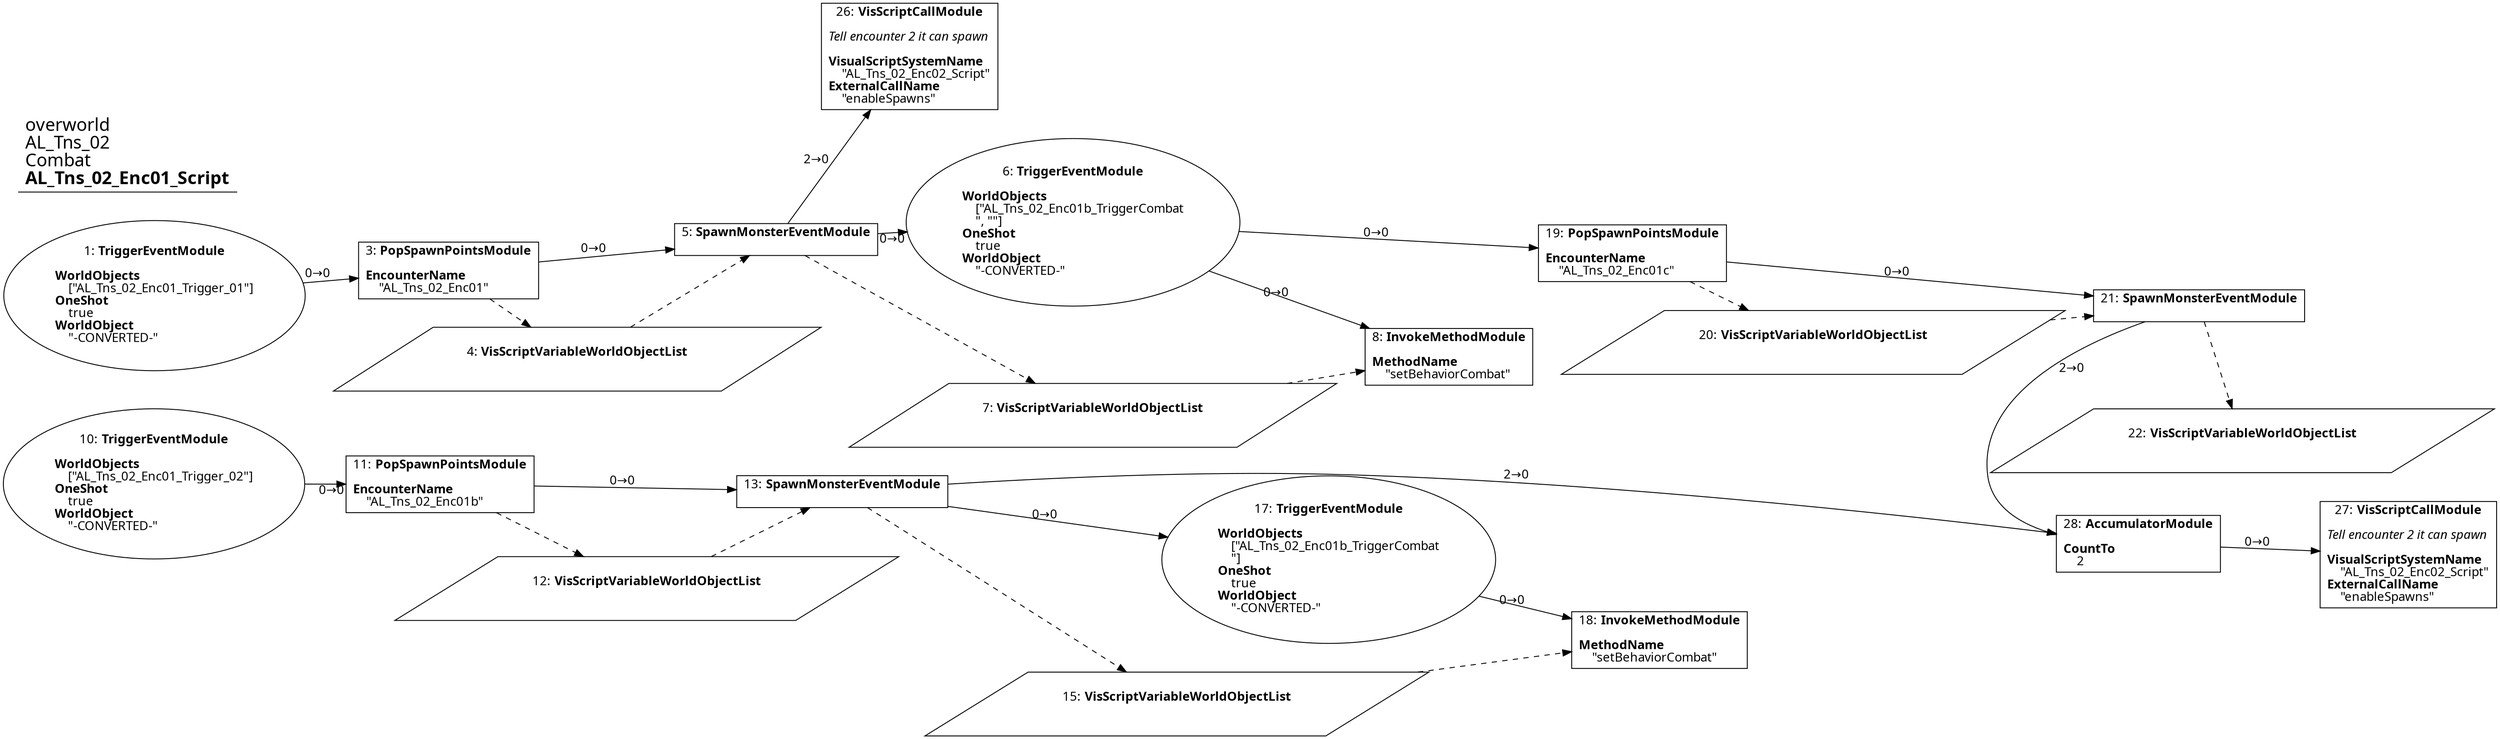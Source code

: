 digraph {
    layout = fdp;
    overlap = prism;
    sep = "+16";
    splines = spline;

    node [ shape = box ];

    graph [ fontname = "Segoe UI" ];
    node [ fontname = "Segoe UI" ];
    edge [ fontname = "Segoe UI" ];

    1 [ label = <1: <b>TriggerEventModule</b><br/><br/><b>WorldObjects</b><br align="left"/>    [&quot;AL_Tns_02_Enc01_Trigger_01&quot;]<br align="left"/><b>OneShot</b><br align="left"/>    true<br align="left"/><b>WorldObject</b><br align="left"/>    &quot;-CONVERTED-&quot;<br align="left"/>> ];
    1 [ shape = oval ]
    1 [ pos = "0.08800001,-0.11000001!" ];
    1 -> 3 [ label = "0→0" ];

    3 [ label = <3: <b>PopSpawnPointsModule</b><br/><br/><b>EncounterName</b><br align="left"/>    &quot;AL_Tns_02_Enc01&quot;<br align="left"/>> ];
    3 [ pos = "0.33900002,-0.11100001!" ];
    3 -> 5 [ label = "0→0" ];
    3 -> 4 [ style = dashed ];

    4 [ label = <4: <b>VisScriptVariableWorldObjectList</b><br/><br/>> ];
    4 [ shape = parallelogram ]
    4 [ pos = "0.582,-0.20700002!" ];

    5 [ label = <5: <b>SpawnMonsterEventModule</b><br/><br/>> ];
    5 [ pos = "0.83300006,-0.11000001!" ];
    5 -> 6 [ label = "0→0" ];
    5 -> 26 [ label = "2→0" ];
    4 -> 5 [ style = dashed ];
    5 -> 7 [ style = dashed ];

    6 [ label = <6: <b>TriggerEventModule</b><br/><br/><b>WorldObjects</b><br align="left"/>    [&quot;AL_Tns_02_Enc01b_TriggerCombat<br align="left"/>    &quot;, &quot;&quot;]<br align="left"/><b>OneShot</b><br align="left"/>    true<br align="left"/><b>WorldObject</b><br align="left"/>    &quot;-CONVERTED-&quot;<br align="left"/>> ];
    6 [ shape = oval ]
    6 [ pos = "1.3010001,-0.11000001!" ];
    6 -> 8 [ label = "0→0" ];
    6 -> 19 [ label = "0→0" ];

    7 [ label = <7: <b>VisScriptVariableWorldObjectList</b><br/><br/>> ];
    7 [ shape = parallelogram ]
    7 [ pos = "1.102,-0.27600002!" ];

    8 [ label = <8: <b>InvokeMethodModule</b><br/><br/><b>MethodName</b><br align="left"/>    &quot;setBehaviorCombat&quot;<br align="left"/>> ];
    8 [ pos = "1.5740001,-0.179!" ];
    7 -> 8 [ style = dashed ];

    10 [ label = <10: <b>TriggerEventModule</b><br/><br/><b>WorldObjects</b><br align="left"/>    [&quot;AL_Tns_02_Enc01_Trigger_02&quot;]<br align="left"/><b>OneShot</b><br align="left"/>    true<br align="left"/><b>WorldObject</b><br align="left"/>    &quot;-CONVERTED-&quot;<br align="left"/>> ];
    10 [ shape = oval ]
    10 [ pos = "0.078,-0.41700003!" ];
    10 -> 11 [ label = "0→0" ];

    11 [ label = <11: <b>PopSpawnPointsModule</b><br/><br/><b>EncounterName</b><br align="left"/>    &quot;AL_Tns_02_Enc01b&quot;<br align="left"/>> ];
    11 [ pos = "0.32500002,-0.418!" ];
    11 -> 13 [ label = "0→0" ];
    11 -> 12 [ style = dashed ];

    12 [ label = <12: <b>VisScriptVariableWorldObjectList</b><br/><br/>> ];
    12 [ shape = parallelogram ]
    12 [ pos = "0.555,-0.514!" ];

    13 [ label = <13: <b>SpawnMonsterEventModule</b><br/><br/>> ];
    13 [ pos = "0.80600005,-0.416!" ];
    13 -> 17 [ label = "0→0" ];
    13 -> 28 [ label = "2→0" ];
    12 -> 13 [ style = dashed ];
    13 -> 15 [ style = dashed ];

    15 [ label = <15: <b>VisScriptVariableWorldObjectList</b><br/><br/>> ];
    15 [ shape = parallelogram ]
    15 [ pos = "1.075,-0.583!" ];

    17 [ label = <17: <b>TriggerEventModule</b><br/><br/><b>WorldObjects</b><br align="left"/>    [&quot;AL_Tns_02_Enc01b_TriggerCombat<br align="left"/>    &quot;]<br align="left"/><b>OneShot</b><br align="left"/>    true<br align="left"/><b>WorldObject</b><br align="left"/>    &quot;-CONVERTED-&quot;<br align="left"/>> ];
    17 [ shape = oval ]
    17 [ pos = "1.2900001,-0.41700003!" ];
    17 -> 18 [ label = "0→0" ];

    18 [ label = <18: <b>InvokeMethodModule</b><br/><br/><b>MethodName</b><br align="left"/>    &quot;setBehaviorCombat&quot;<br align="left"/>> ];
    18 [ pos = "1.5630001,-0.48600003!" ];
    15 -> 18 [ style = dashed ];

    19 [ label = <19: <b>PopSpawnPointsModule</b><br/><br/><b>EncounterName</b><br align="left"/>    &quot;AL_Tns_02_Enc01c&quot;<br align="left"/>> ];
    19 [ pos = "1.792,-0.11000001!" ];
    19 -> 21 [ label = "0→0" ];
    19 -> 20 [ style = dashed ];

    20 [ label = <20: <b>VisScriptVariableWorldObjectList</b><br/><br/>> ];
    20 [ shape = parallelogram ]
    20 [ pos = "2.022,-0.20600002!" ];

    21 [ label = <21: <b>SpawnMonsterEventModule</b><br/><br/>> ];
    21 [ pos = "2.273,-0.108!" ];
    21 -> 28 [ label = "2→0" ];
    20 -> 21 [ style = dashed ];
    21 -> 22 [ style = dashed ];

    22 [ label = <22: <b>VisScriptVariableWorldObjectList</b><br/><br/>> ];
    22 [ shape = parallelogram ]
    22 [ pos = "2.542,-0.275!" ];

    26 [ label = <26: <b>VisScriptCallModule</b><br/><br/><i>Tell encounter 2 it can spawn<br align="left"/></i><br align="left"/><b>VisualScriptSystemName</b><br align="left"/>    &quot;AL_Tns_02_Enc02_Script&quot;<br align="left"/><b>ExternalCallName</b><br align="left"/>    &quot;enableSpawns&quot;<br align="left"/>> ];
    26 [ pos = "1.144,0.047000002!" ];

    27 [ label = <27: <b>VisScriptCallModule</b><br/><br/><i>Tell encounter 2 it can spawn<br align="left"/></i><br align="left"/><b>VisualScriptSystemName</b><br align="left"/>    &quot;AL_Tns_02_Enc02_Script&quot;<br align="left"/><b>ExternalCallName</b><br align="left"/>    &quot;enableSpawns&quot;<br align="left"/>> ];
    27 [ pos = "2.832,-0.462!" ];

    28 [ label = <28: <b>AccumulatorModule</b><br/><br/><b>CountTo</b><br align="left"/>    2<br align="left"/>> ];
    28 [ pos = "2.561,-0.46300003!" ];
    28 -> 27 [ label = "0→0" ];

    title [ pos = "0.07700001,0.048!" ];
    title [ shape = underline ];
    title [ label = <<font point-size="20">overworld<br align="left"/>AL_Tns_02<br align="left"/>Combat<br align="left"/><b>AL_Tns_02_Enc01_Script</b><br align="left"/></font>> ];
}
